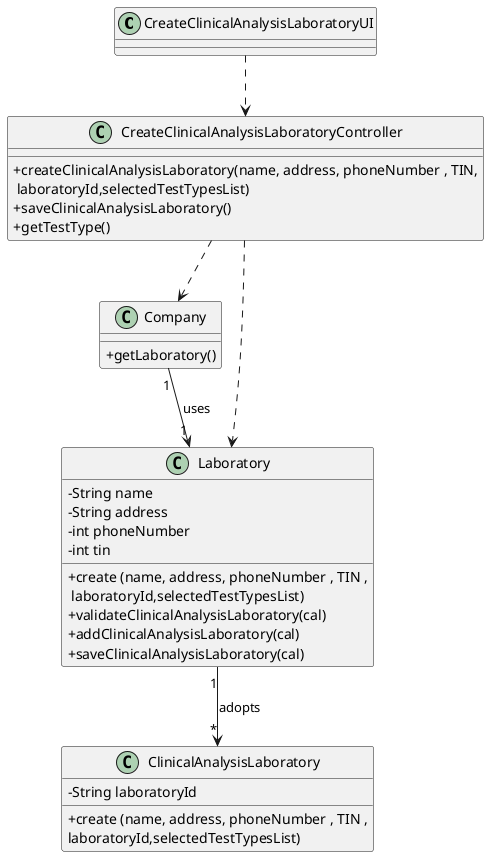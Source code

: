 @startuml
skinparam classAttributeIconSize 0

class CreateClinicalAnalysisLaboratoryUI{
}

class CreateClinicalAnalysisLaboratoryController{
  +createClinicalAnalysisLaboratory(name, address, phoneNumber , TIN,\n laboratoryId,selectedTestTypesList)
  +saveClinicalAnalysisLaboratory()
  +getTestType()
}

class Company{
+getLaboratory()
}


class ClinicalAnalysisLaboratory {
  -String laboratoryId
  +create (name, address, phoneNumber , TIN ,\nlaboratoryId,selectedTestTypesList)


}

class Laboratory {
  -String name
  -String address
  -int phoneNumber
  -int tin
  +create (name, address, phoneNumber , TIN ,\n laboratoryId,selectedTestTypesList)
  +validateClinicalAnalysisLaboratory(cal)
  +addClinicalAnalysisLaboratory(cal)
  +saveClinicalAnalysisLaboratory(cal)
}






CreateClinicalAnalysisLaboratoryUI ..> CreateClinicalAnalysisLaboratoryController
CreateClinicalAnalysisLaboratoryController ..> Company
CreateClinicalAnalysisLaboratoryController ...> Laboratory
Company "1" --> "1" Laboratory : uses
Laboratory "1" --> "*" ClinicalAnalysisLaboratory : adopts


@enduml